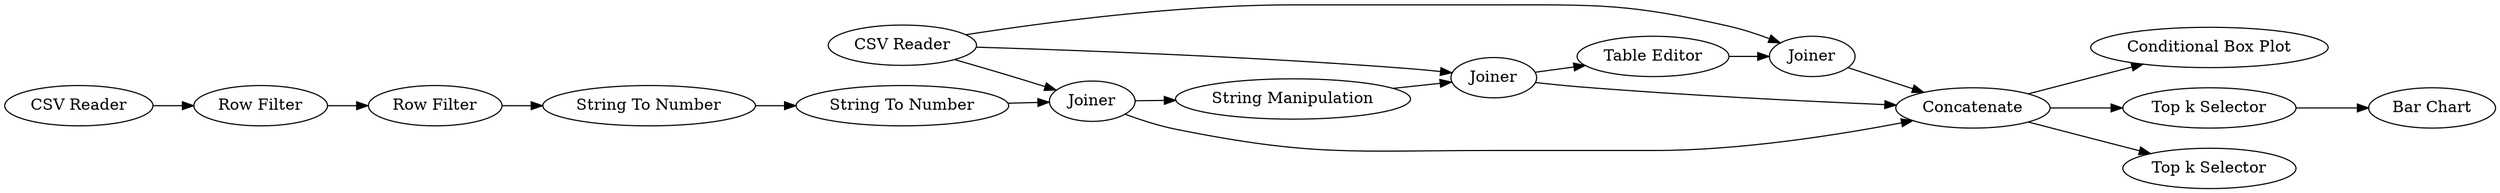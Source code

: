 digraph {
	"7510886823143552622_12" [label=Concatenate]
	"7510886823143552622_11" [label=Joiner]
	"7510886823143552622_3" [label="Row Filter"]
	"7510886823143552622_13" [label="Conditional Box Plot"]
	"7510886823143552622_4" [label="String To Number"]
	"7510886823143552622_6" [label="CSV Reader"]
	"7510886823143552622_16" [label="Top k Selector"]
	"7510886823143552622_7" [label=Joiner]
	"7510886823143552622_10" [label="Table Editor"]
	"7510886823143552622_14" [label="Bar Chart"]
	"7510886823143552622_15" [label="Top k Selector"]
	"7510886823143552622_8" [label="String Manipulation"]
	"7510886823143552622_2" [label="Row Filter"]
	"7510886823143552622_5" [label="String To Number"]
	"7510886823143552622_9" [label=Joiner]
	"7510886823143552622_1" [label="CSV Reader"]
	"7510886823143552622_8" -> "7510886823143552622_9"
	"7510886823143552622_10" -> "7510886823143552622_11"
	"7510886823143552622_16" -> "7510886823143552622_14"
	"7510886823143552622_6" -> "7510886823143552622_7"
	"7510886823143552622_9" -> "7510886823143552622_10"
	"7510886823143552622_12" -> "7510886823143552622_13"
	"7510886823143552622_1" -> "7510886823143552622_3"
	"7510886823143552622_11" -> "7510886823143552622_12"
	"7510886823143552622_6" -> "7510886823143552622_9"
	"7510886823143552622_7" -> "7510886823143552622_12"
	"7510886823143552622_9" -> "7510886823143552622_12"
	"7510886823143552622_2" -> "7510886823143552622_4"
	"7510886823143552622_5" -> "7510886823143552622_7"
	"7510886823143552622_12" -> "7510886823143552622_16"
	"7510886823143552622_7" -> "7510886823143552622_8"
	"7510886823143552622_6" -> "7510886823143552622_11"
	"7510886823143552622_4" -> "7510886823143552622_5"
	"7510886823143552622_3" -> "7510886823143552622_2"
	"7510886823143552622_12" -> "7510886823143552622_15"
	rankdir=LR
}
